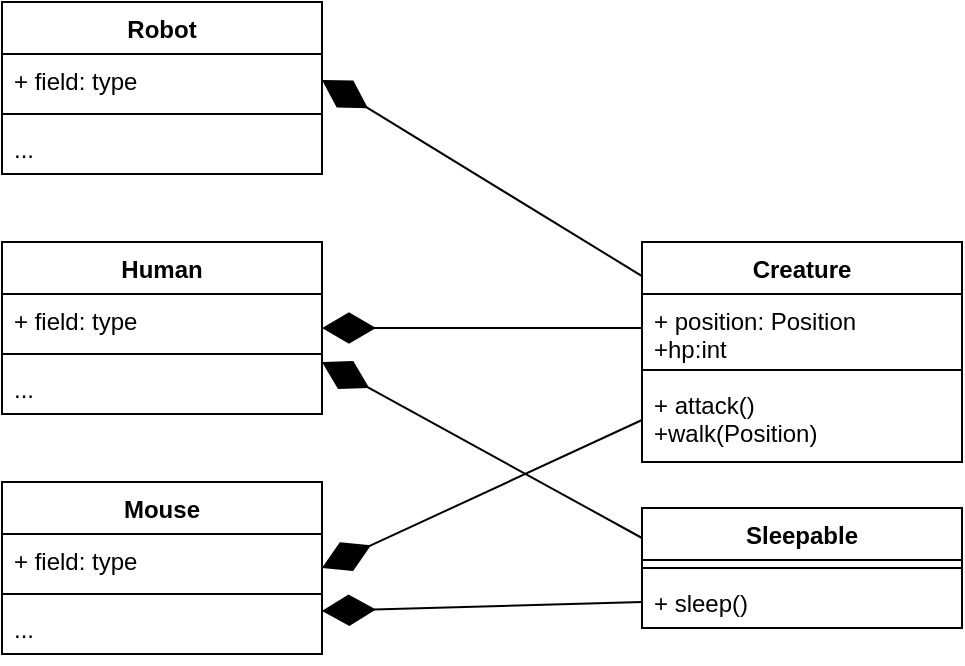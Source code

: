 <mxfile version="21.7.2" type="github">
  <diagram id="C5RBs43oDa-KdzZeNtuy" name="Page-1">
    <mxGraphModel dx="1050" dy="495" grid="1" gridSize="10" guides="1" tooltips="1" connect="1" arrows="1" fold="1" page="1" pageScale="1" pageWidth="827" pageHeight="1169" math="0" shadow="0">
      <root>
        <mxCell id="WIyWlLk6GJQsqaUBKTNV-0" />
        <mxCell id="WIyWlLk6GJQsqaUBKTNV-1" parent="WIyWlLk6GJQsqaUBKTNV-0" />
        <mxCell id="kyiIXe-x7PZt-fU0jZRn-0" value="Sleepable" style="swimlane;fontStyle=1;align=center;verticalAlign=top;childLayout=stackLayout;horizontal=1;startSize=26;horizontalStack=0;resizeParent=1;resizeParentMax=0;resizeLast=0;collapsible=1;marginBottom=0;whiteSpace=wrap;html=1;" vertex="1" parent="WIyWlLk6GJQsqaUBKTNV-1">
          <mxGeometry x="560" y="263" width="160" height="60" as="geometry" />
        </mxCell>
        <mxCell id="kyiIXe-x7PZt-fU0jZRn-2" value="" style="line;strokeWidth=1;fillColor=none;align=left;verticalAlign=middle;spacingTop=-1;spacingLeft=3;spacingRight=3;rotatable=0;labelPosition=right;points=[];portConstraint=eastwest;strokeColor=inherit;" vertex="1" parent="kyiIXe-x7PZt-fU0jZRn-0">
          <mxGeometry y="26" width="160" height="8" as="geometry" />
        </mxCell>
        <mxCell id="kyiIXe-x7PZt-fU0jZRn-3" value="+ sleep()" style="text;strokeColor=none;fillColor=none;align=left;verticalAlign=top;spacingLeft=4;spacingRight=4;overflow=hidden;rotatable=0;points=[[0,0.5],[1,0.5]];portConstraint=eastwest;whiteSpace=wrap;html=1;" vertex="1" parent="kyiIXe-x7PZt-fU0jZRn-0">
          <mxGeometry y="34" width="160" height="26" as="geometry" />
        </mxCell>
        <mxCell id="kyiIXe-x7PZt-fU0jZRn-4" value="Human" style="swimlane;fontStyle=1;align=center;verticalAlign=top;childLayout=stackLayout;horizontal=1;startSize=26;horizontalStack=0;resizeParent=1;resizeParentMax=0;resizeLast=0;collapsible=1;marginBottom=0;whiteSpace=wrap;html=1;" vertex="1" parent="WIyWlLk6GJQsqaUBKTNV-1">
          <mxGeometry x="240" y="130" width="160" height="86" as="geometry" />
        </mxCell>
        <mxCell id="kyiIXe-x7PZt-fU0jZRn-5" value="+ field: type" style="text;strokeColor=none;fillColor=none;align=left;verticalAlign=top;spacingLeft=4;spacingRight=4;overflow=hidden;rotatable=0;points=[[0,0.5],[1,0.5]];portConstraint=eastwest;whiteSpace=wrap;html=1;" vertex="1" parent="kyiIXe-x7PZt-fU0jZRn-4">
          <mxGeometry y="26" width="160" height="26" as="geometry" />
        </mxCell>
        <mxCell id="kyiIXe-x7PZt-fU0jZRn-6" value="" style="line;strokeWidth=1;fillColor=none;align=left;verticalAlign=middle;spacingTop=-1;spacingLeft=3;spacingRight=3;rotatable=0;labelPosition=right;points=[];portConstraint=eastwest;strokeColor=inherit;" vertex="1" parent="kyiIXe-x7PZt-fU0jZRn-4">
          <mxGeometry y="52" width="160" height="8" as="geometry" />
        </mxCell>
        <mxCell id="kyiIXe-x7PZt-fU0jZRn-7" value="..." style="text;strokeColor=none;fillColor=none;align=left;verticalAlign=top;spacingLeft=4;spacingRight=4;overflow=hidden;rotatable=0;points=[[0,0.5],[1,0.5]];portConstraint=eastwest;whiteSpace=wrap;html=1;" vertex="1" parent="kyiIXe-x7PZt-fU0jZRn-4">
          <mxGeometry y="60" width="160" height="26" as="geometry" />
        </mxCell>
        <mxCell id="kyiIXe-x7PZt-fU0jZRn-12" value="" style="endArrow=diamondThin;endFill=1;endSize=24;html=1;rounded=0;entryX=1;entryY=0.5;entryDx=0;entryDy=0;exitX=0;exitY=0.25;exitDx=0;exitDy=0;" edge="1" parent="kyiIXe-x7PZt-fU0jZRn-4" source="kyiIXe-x7PZt-fU0jZRn-0">
          <mxGeometry width="160" relative="1" as="geometry">
            <mxPoint x="330" y="180" as="sourcePoint" />
            <mxPoint x="160" y="60" as="targetPoint" />
            <Array as="points" />
          </mxGeometry>
        </mxCell>
        <mxCell id="kyiIXe-x7PZt-fU0jZRn-8" value="Mouse" style="swimlane;fontStyle=1;align=center;verticalAlign=top;childLayout=stackLayout;horizontal=1;startSize=26;horizontalStack=0;resizeParent=1;resizeParentMax=0;resizeLast=0;collapsible=1;marginBottom=0;whiteSpace=wrap;html=1;" vertex="1" parent="WIyWlLk6GJQsqaUBKTNV-1">
          <mxGeometry x="240" y="250" width="160" height="86" as="geometry" />
        </mxCell>
        <mxCell id="kyiIXe-x7PZt-fU0jZRn-9" value="+ field: type" style="text;strokeColor=none;fillColor=none;align=left;verticalAlign=top;spacingLeft=4;spacingRight=4;overflow=hidden;rotatable=0;points=[[0,0.5],[1,0.5]];portConstraint=eastwest;whiteSpace=wrap;html=1;" vertex="1" parent="kyiIXe-x7PZt-fU0jZRn-8">
          <mxGeometry y="26" width="160" height="26" as="geometry" />
        </mxCell>
        <mxCell id="kyiIXe-x7PZt-fU0jZRn-10" value="" style="line;strokeWidth=1;fillColor=none;align=left;verticalAlign=middle;spacingTop=-1;spacingLeft=3;spacingRight=3;rotatable=0;labelPosition=right;points=[];portConstraint=eastwest;strokeColor=inherit;" vertex="1" parent="kyiIXe-x7PZt-fU0jZRn-8">
          <mxGeometry y="52" width="160" height="8" as="geometry" />
        </mxCell>
        <mxCell id="kyiIXe-x7PZt-fU0jZRn-11" value="..." style="text;strokeColor=none;fillColor=none;align=left;verticalAlign=top;spacingLeft=4;spacingRight=4;overflow=hidden;rotatable=0;points=[[0,0.5],[1,0.5]];portConstraint=eastwest;whiteSpace=wrap;html=1;" vertex="1" parent="kyiIXe-x7PZt-fU0jZRn-8">
          <mxGeometry y="60" width="160" height="26" as="geometry" />
        </mxCell>
        <mxCell id="kyiIXe-x7PZt-fU0jZRn-13" value="" style="endArrow=diamondThin;endFill=1;endSize=24;html=1;rounded=0;entryX=1;entryY=0.75;entryDx=0;entryDy=0;exitX=0;exitY=0.5;exitDx=0;exitDy=0;" edge="1" parent="WIyWlLk6GJQsqaUBKTNV-1" source="kyiIXe-x7PZt-fU0jZRn-3" target="kyiIXe-x7PZt-fU0jZRn-8">
          <mxGeometry width="160" relative="1" as="geometry">
            <mxPoint x="560" y="230" as="sourcePoint" />
            <mxPoint x="620" y="270" as="targetPoint" />
            <Array as="points" />
          </mxGeometry>
        </mxCell>
        <mxCell id="kyiIXe-x7PZt-fU0jZRn-14" value="Creature" style="swimlane;fontStyle=1;align=center;verticalAlign=top;childLayout=stackLayout;horizontal=1;startSize=26;horizontalStack=0;resizeParent=1;resizeParentMax=0;resizeLast=0;collapsible=1;marginBottom=0;whiteSpace=wrap;html=1;" vertex="1" parent="WIyWlLk6GJQsqaUBKTNV-1">
          <mxGeometry x="560" y="130" width="160" height="110" as="geometry" />
        </mxCell>
        <mxCell id="kyiIXe-x7PZt-fU0jZRn-15" value="&lt;div&gt;+ position: Position&lt;/div&gt;&lt;div&gt;+hp:int&lt;br&gt;&lt;/div&gt;" style="text;strokeColor=none;fillColor=none;align=left;verticalAlign=top;spacingLeft=4;spacingRight=4;overflow=hidden;rotatable=0;points=[[0,0.5],[1,0.5]];portConstraint=eastwest;whiteSpace=wrap;html=1;" vertex="1" parent="kyiIXe-x7PZt-fU0jZRn-14">
          <mxGeometry y="26" width="160" height="34" as="geometry" />
        </mxCell>
        <mxCell id="kyiIXe-x7PZt-fU0jZRn-16" value="" style="line;strokeWidth=1;fillColor=none;align=left;verticalAlign=middle;spacingTop=-1;spacingLeft=3;spacingRight=3;rotatable=0;labelPosition=right;points=[];portConstraint=eastwest;strokeColor=inherit;" vertex="1" parent="kyiIXe-x7PZt-fU0jZRn-14">
          <mxGeometry y="60" width="160" height="8" as="geometry" />
        </mxCell>
        <mxCell id="kyiIXe-x7PZt-fU0jZRn-17" value="&lt;div&gt;+ attack()&lt;/div&gt;&lt;div&gt;+walk(Position)&lt;/div&gt;" style="text;strokeColor=none;fillColor=none;align=left;verticalAlign=top;spacingLeft=4;spacingRight=4;overflow=hidden;rotatable=0;points=[[0,0.5],[1,0.5]];portConstraint=eastwest;whiteSpace=wrap;html=1;" vertex="1" parent="kyiIXe-x7PZt-fU0jZRn-14">
          <mxGeometry y="68" width="160" height="42" as="geometry" />
        </mxCell>
        <mxCell id="kyiIXe-x7PZt-fU0jZRn-26" value="" style="endArrow=diamondThin;endFill=1;endSize=24;html=1;rounded=0;entryX=1;entryY=0.5;entryDx=0;entryDy=0;exitX=0;exitY=0.5;exitDx=0;exitDy=0;" edge="1" parent="WIyWlLk6GJQsqaUBKTNV-1" source="kyiIXe-x7PZt-fU0jZRn-15" target="kyiIXe-x7PZt-fU0jZRn-4">
          <mxGeometry width="160" relative="1" as="geometry">
            <mxPoint x="440" y="40" as="sourcePoint" />
            <mxPoint x="600" y="40" as="targetPoint" />
          </mxGeometry>
        </mxCell>
        <mxCell id="kyiIXe-x7PZt-fU0jZRn-29" value="" style="endArrow=diamondThin;endFill=1;endSize=24;html=1;rounded=0;entryX=1;entryY=0.5;entryDx=0;entryDy=0;exitX=0;exitY=0.5;exitDx=0;exitDy=0;" edge="1" parent="WIyWlLk6GJQsqaUBKTNV-1" source="kyiIXe-x7PZt-fU0jZRn-17" target="kyiIXe-x7PZt-fU0jZRn-8">
          <mxGeometry width="160" relative="1" as="geometry">
            <mxPoint x="420" y="90" as="sourcePoint" />
            <mxPoint x="580" y="90" as="targetPoint" />
          </mxGeometry>
        </mxCell>
        <mxCell id="kyiIXe-x7PZt-fU0jZRn-30" value="Robot" style="swimlane;fontStyle=1;align=center;verticalAlign=top;childLayout=stackLayout;horizontal=1;startSize=26;horizontalStack=0;resizeParent=1;resizeParentMax=0;resizeLast=0;collapsible=1;marginBottom=0;whiteSpace=wrap;html=1;" vertex="1" parent="WIyWlLk6GJQsqaUBKTNV-1">
          <mxGeometry x="240" y="10" width="160" height="86" as="geometry" />
        </mxCell>
        <mxCell id="kyiIXe-x7PZt-fU0jZRn-31" value="+ field: type" style="text;strokeColor=none;fillColor=none;align=left;verticalAlign=top;spacingLeft=4;spacingRight=4;overflow=hidden;rotatable=0;points=[[0,0.5],[1,0.5]];portConstraint=eastwest;whiteSpace=wrap;html=1;" vertex="1" parent="kyiIXe-x7PZt-fU0jZRn-30">
          <mxGeometry y="26" width="160" height="26" as="geometry" />
        </mxCell>
        <mxCell id="kyiIXe-x7PZt-fU0jZRn-32" value="" style="line;strokeWidth=1;fillColor=none;align=left;verticalAlign=middle;spacingTop=-1;spacingLeft=3;spacingRight=3;rotatable=0;labelPosition=right;points=[];portConstraint=eastwest;strokeColor=inherit;" vertex="1" parent="kyiIXe-x7PZt-fU0jZRn-30">
          <mxGeometry y="52" width="160" height="8" as="geometry" />
        </mxCell>
        <mxCell id="kyiIXe-x7PZt-fU0jZRn-33" value="..." style="text;strokeColor=none;fillColor=none;align=left;verticalAlign=top;spacingLeft=4;spacingRight=4;overflow=hidden;rotatable=0;points=[[0,0.5],[1,0.5]];portConstraint=eastwest;whiteSpace=wrap;html=1;" vertex="1" parent="kyiIXe-x7PZt-fU0jZRn-30">
          <mxGeometry y="60" width="160" height="26" as="geometry" />
        </mxCell>
        <mxCell id="kyiIXe-x7PZt-fU0jZRn-34" value="" style="endArrow=diamondThin;endFill=1;endSize=24;html=1;rounded=0;entryX=1;entryY=0.5;entryDx=0;entryDy=0;exitX=0;exitY=0.155;exitDx=0;exitDy=0;exitPerimeter=0;" edge="1" parent="WIyWlLk6GJQsqaUBKTNV-1" source="kyiIXe-x7PZt-fU0jZRn-14" target="kyiIXe-x7PZt-fU0jZRn-31">
          <mxGeometry width="160" relative="1" as="geometry">
            <mxPoint x="480" y="40" as="sourcePoint" />
            <mxPoint x="640" y="40" as="targetPoint" />
          </mxGeometry>
        </mxCell>
      </root>
    </mxGraphModel>
  </diagram>
</mxfile>
